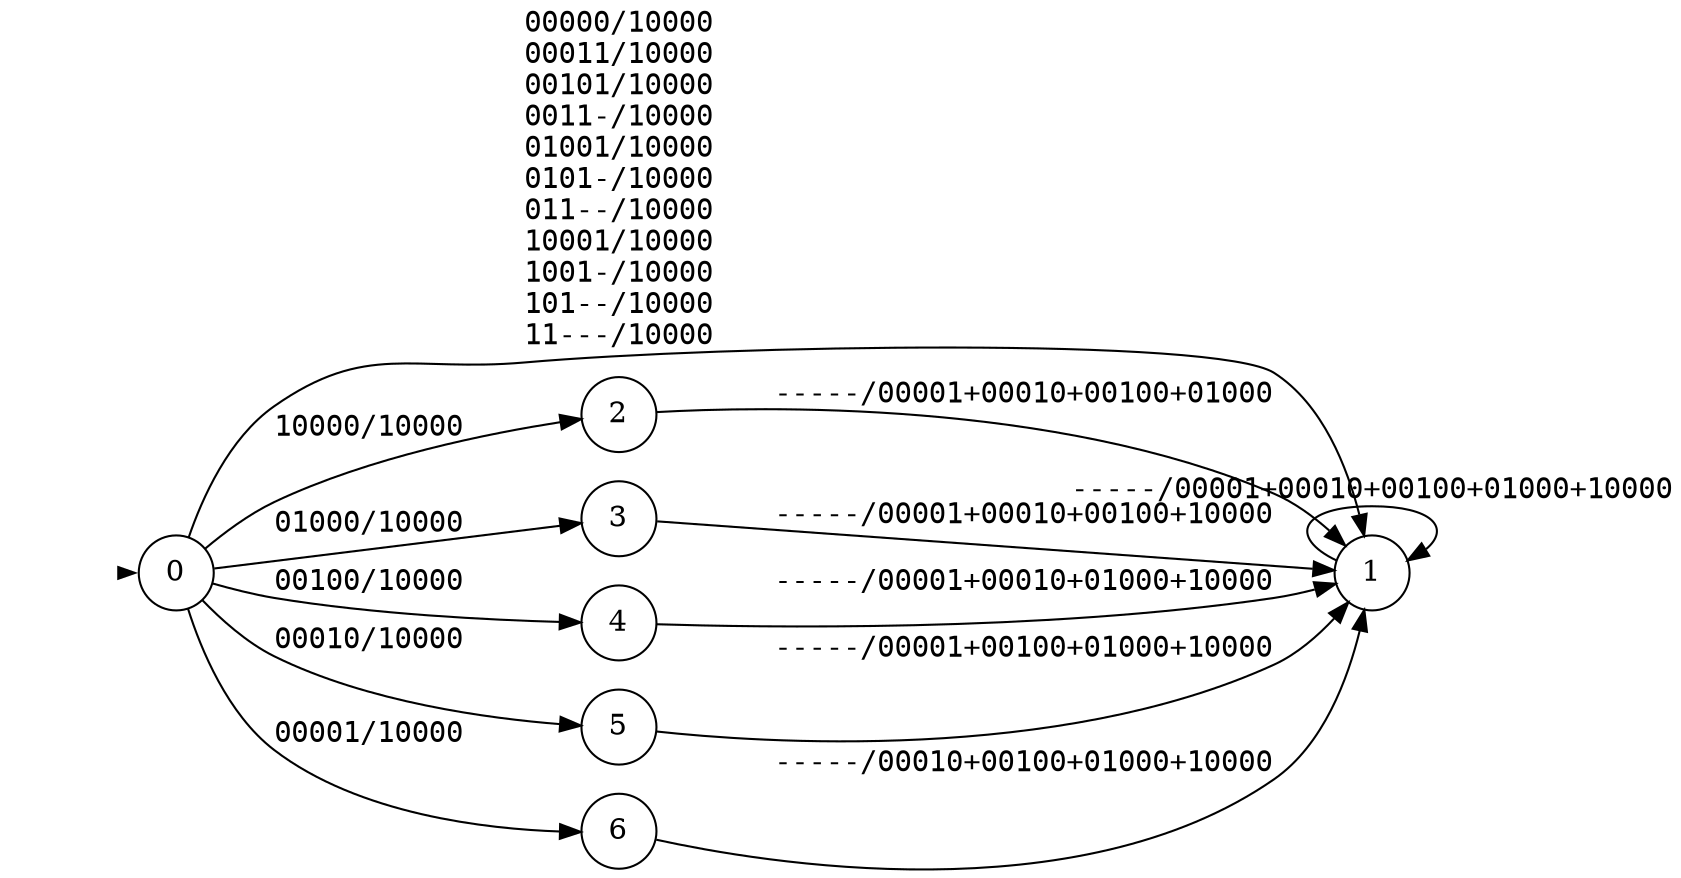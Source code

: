 digraph""{graph[rankdir=LR,ranksep=0.8,nodesep=0.2];node[shape=circle];edge[fontname=mono];init[shape=point,style=invis];0[label="0"];1[label="1"];2[label="2"];3[label="3"];4[label="4"];5[label="5"];6[label="6"];init->0[penwidth=0,tooltip="initialstate"];0->1[label="00000/10000\l00011/10000\l00101/10000\l0011-/10000\l01001/10000\l0101-/10000\l011--/10000\l10001/10000\l1001-/10000\l101--/10000\l11---/10000\l",labeltooltip="&#172;r1&#8743;&#172;r2&#8743;&#172;r3&#8743;&#172;r4&#8743;&#172;r5/s1&#8743;&#172;s2&#8743;&#172;s3&#8743;&#172;s4&#8743;&#172;s5&#10;&#172;r1&#8743;&#172;r2&#8743;&#172;r3&#8743;r4&#8743;r5/s1&#8743;&#172;s2&#8743;&#172;s3&#8743;&#172;s4&#8743;&#172;s5&#10;&#172;r1&#8743;&#172;r2&#8743;r3&#8743;&#172;r4&#8743;r5/s1&#8743;&#172;s2&#8743;&#172;s3&#8743;&#172;s4&#8743;&#172;s5&#10;&#172;r1&#8743;&#172;r2&#8743;r3&#8743;r4/s1&#8743;&#172;s2&#8743;&#172;s3&#8743;&#172;s4&#8743;&#172;s5&#10;&#172;r1&#8743;r2&#8743;&#172;r3&#8743;&#172;r4&#8743;r5/s1&#8743;&#172;s2&#8743;&#172;s3&#8743;&#172;s4&#8743;&#172;s5&#10;&#172;r1&#8743;r2&#8743;&#172;r3&#8743;r4/s1&#8743;&#172;s2&#8743;&#172;s3&#8743;&#172;s4&#8743;&#172;s5&#10;&#172;r1&#8743;r2&#8743;r3/s1&#8743;&#172;s2&#8743;&#172;s3&#8743;&#172;s4&#8743;&#172;s5&#10;r1&#8743;&#172;r2&#8743;&#172;r3&#8743;&#172;r4&#8743;r5/s1&#8743;&#172;s2&#8743;&#172;s3&#8743;&#172;s4&#8743;&#172;s5&#10;r1&#8743;&#172;r2&#8743;&#172;r3&#8743;r4/s1&#8743;&#172;s2&#8743;&#172;s3&#8743;&#172;s4&#8743;&#172;s5&#10;r1&#8743;&#172;r2&#8743;r3/s1&#8743;&#172;s2&#8743;&#172;s3&#8743;&#172;s4&#8743;&#172;s5&#10;r1&#8743;r2/s1&#8743;&#172;s2&#8743;&#172;s3&#8743;&#172;s4&#8743;&#172;s5&#10;"];0->2[label="10000/10000\l",labeltooltip="r1&#8743;&#172;r2&#8743;&#172;r3&#8743;&#172;r4&#8743;&#172;r5/s1&#8743;&#172;s2&#8743;&#172;s3&#8743;&#172;s4&#8743;&#172;s5&#10;"];0->3[label="01000/10000\l",labeltooltip="&#172;r1&#8743;r2&#8743;&#172;r3&#8743;&#172;r4&#8743;&#172;r5/s1&#8743;&#172;s2&#8743;&#172;s3&#8743;&#172;s4&#8743;&#172;s5&#10;"];0->4[label="00100/10000\l",labeltooltip="&#172;r1&#8743;&#172;r2&#8743;r3&#8743;&#172;r4&#8743;&#172;r5/s1&#8743;&#172;s2&#8743;&#172;s3&#8743;&#172;s4&#8743;&#172;s5&#10;"];0->5[label="00010/10000\l",labeltooltip="&#172;r1&#8743;&#172;r2&#8743;&#172;r3&#8743;r4&#8743;&#172;r5/s1&#8743;&#172;s2&#8743;&#172;s3&#8743;&#172;s4&#8743;&#172;s5&#10;"];0->6[label="00001/10000\l",labeltooltip="&#172;r1&#8743;&#172;r2&#8743;&#172;r3&#8743;&#172;r4&#8743;r5/s1&#8743;&#172;s2&#8743;&#172;s3&#8743;&#172;s4&#8743;&#172;s5&#10;"];1->1[label="-----/00001+00010+00100+01000+10000\l",labeltooltip="&#8868;/&#172;s1&#8743;&#172;s2&#8743;&#172;s3&#8743;&#172;s4&#8743;s5&#8744;&#172;s1&#8743;&#172;s2&#8743;&#172;s3&#8743;s4&#8743;&#172;s5&#8744;&#172;s1&#8743;&#172;s2&#8743;s3&#8743;&#172;s4&#8743;&#172;s5&#8744;&#172;s1&#8743;s2&#8743;&#172;s3&#8743;&#172;s4&#8743;&#172;s5&#8744;s1&#8743;&#172;s2&#8743;&#172;s3&#8743;&#172;s4&#8743;&#172;s5&#10;"];2->1[label="-----/00001+00010+00100+01000\l",labeltooltip="&#8868;/&#172;s1&#8743;&#172;s2&#8743;&#172;s3&#8743;&#172;s4&#8743;s5&#8744;&#172;s1&#8743;&#172;s2&#8743;&#172;s3&#8743;s4&#8743;&#172;s5&#8744;&#172;s1&#8743;&#172;s2&#8743;s3&#8743;&#172;s4&#8743;&#172;s5&#8744;&#172;s1&#8743;s2&#8743;&#172;s3&#8743;&#172;s4&#8743;&#172;s5&#10;"];3->1[label="-----/00001+00010+00100+10000\l",labeltooltip="&#8868;/&#172;s1&#8743;&#172;s2&#8743;&#172;s3&#8743;&#172;s4&#8743;s5&#8744;&#172;s1&#8743;&#172;s2&#8743;&#172;s3&#8743;s4&#8743;&#172;s5&#8744;&#172;s1&#8743;&#172;s2&#8743;s3&#8743;&#172;s4&#8743;&#172;s5&#8744;s1&#8743;&#172;s2&#8743;&#172;s3&#8743;&#172;s4&#8743;&#172;s5&#10;"];4->1[label="-----/00001+00010+01000+10000\l",labeltooltip="&#8868;/&#172;s1&#8743;&#172;s2&#8743;&#172;s3&#8743;&#172;s4&#8743;s5&#8744;&#172;s1&#8743;&#172;s2&#8743;&#172;s3&#8743;s4&#8743;&#172;s5&#8744;&#172;s1&#8743;s2&#8743;&#172;s3&#8743;&#172;s4&#8743;&#172;s5&#8744;s1&#8743;&#172;s2&#8743;&#172;s3&#8743;&#172;s4&#8743;&#172;s5&#10;"];5->1[label="-----/00001+00100+01000+10000\l",labeltooltip="&#8868;/&#172;s1&#8743;&#172;s2&#8743;&#172;s3&#8743;&#172;s4&#8743;s5&#8744;&#172;s1&#8743;&#172;s2&#8743;s3&#8743;&#172;s4&#8743;&#172;s5&#8744;&#172;s1&#8743;s2&#8743;&#172;s3&#8743;&#172;s4&#8743;&#172;s5&#8744;s1&#8743;&#172;s2&#8743;&#172;s3&#8743;&#172;s4&#8743;&#172;s5&#10;"];6->1[label="-----/00010+00100+01000+10000\l",labeltooltip="&#8868;/&#172;s1&#8743;&#172;s2&#8743;&#172;s3&#8743;s4&#8743;&#172;s5&#8744;&#172;s1&#8743;&#172;s2&#8743;s3&#8743;&#172;s4&#8743;&#172;s5&#8744;&#172;s1&#8743;s2&#8743;&#172;s3&#8743;&#172;s4&#8743;&#172;s5&#8744;s1&#8743;&#172;s2&#8743;&#172;s3&#8743;&#172;s4&#8743;&#172;s5&#10;"];}